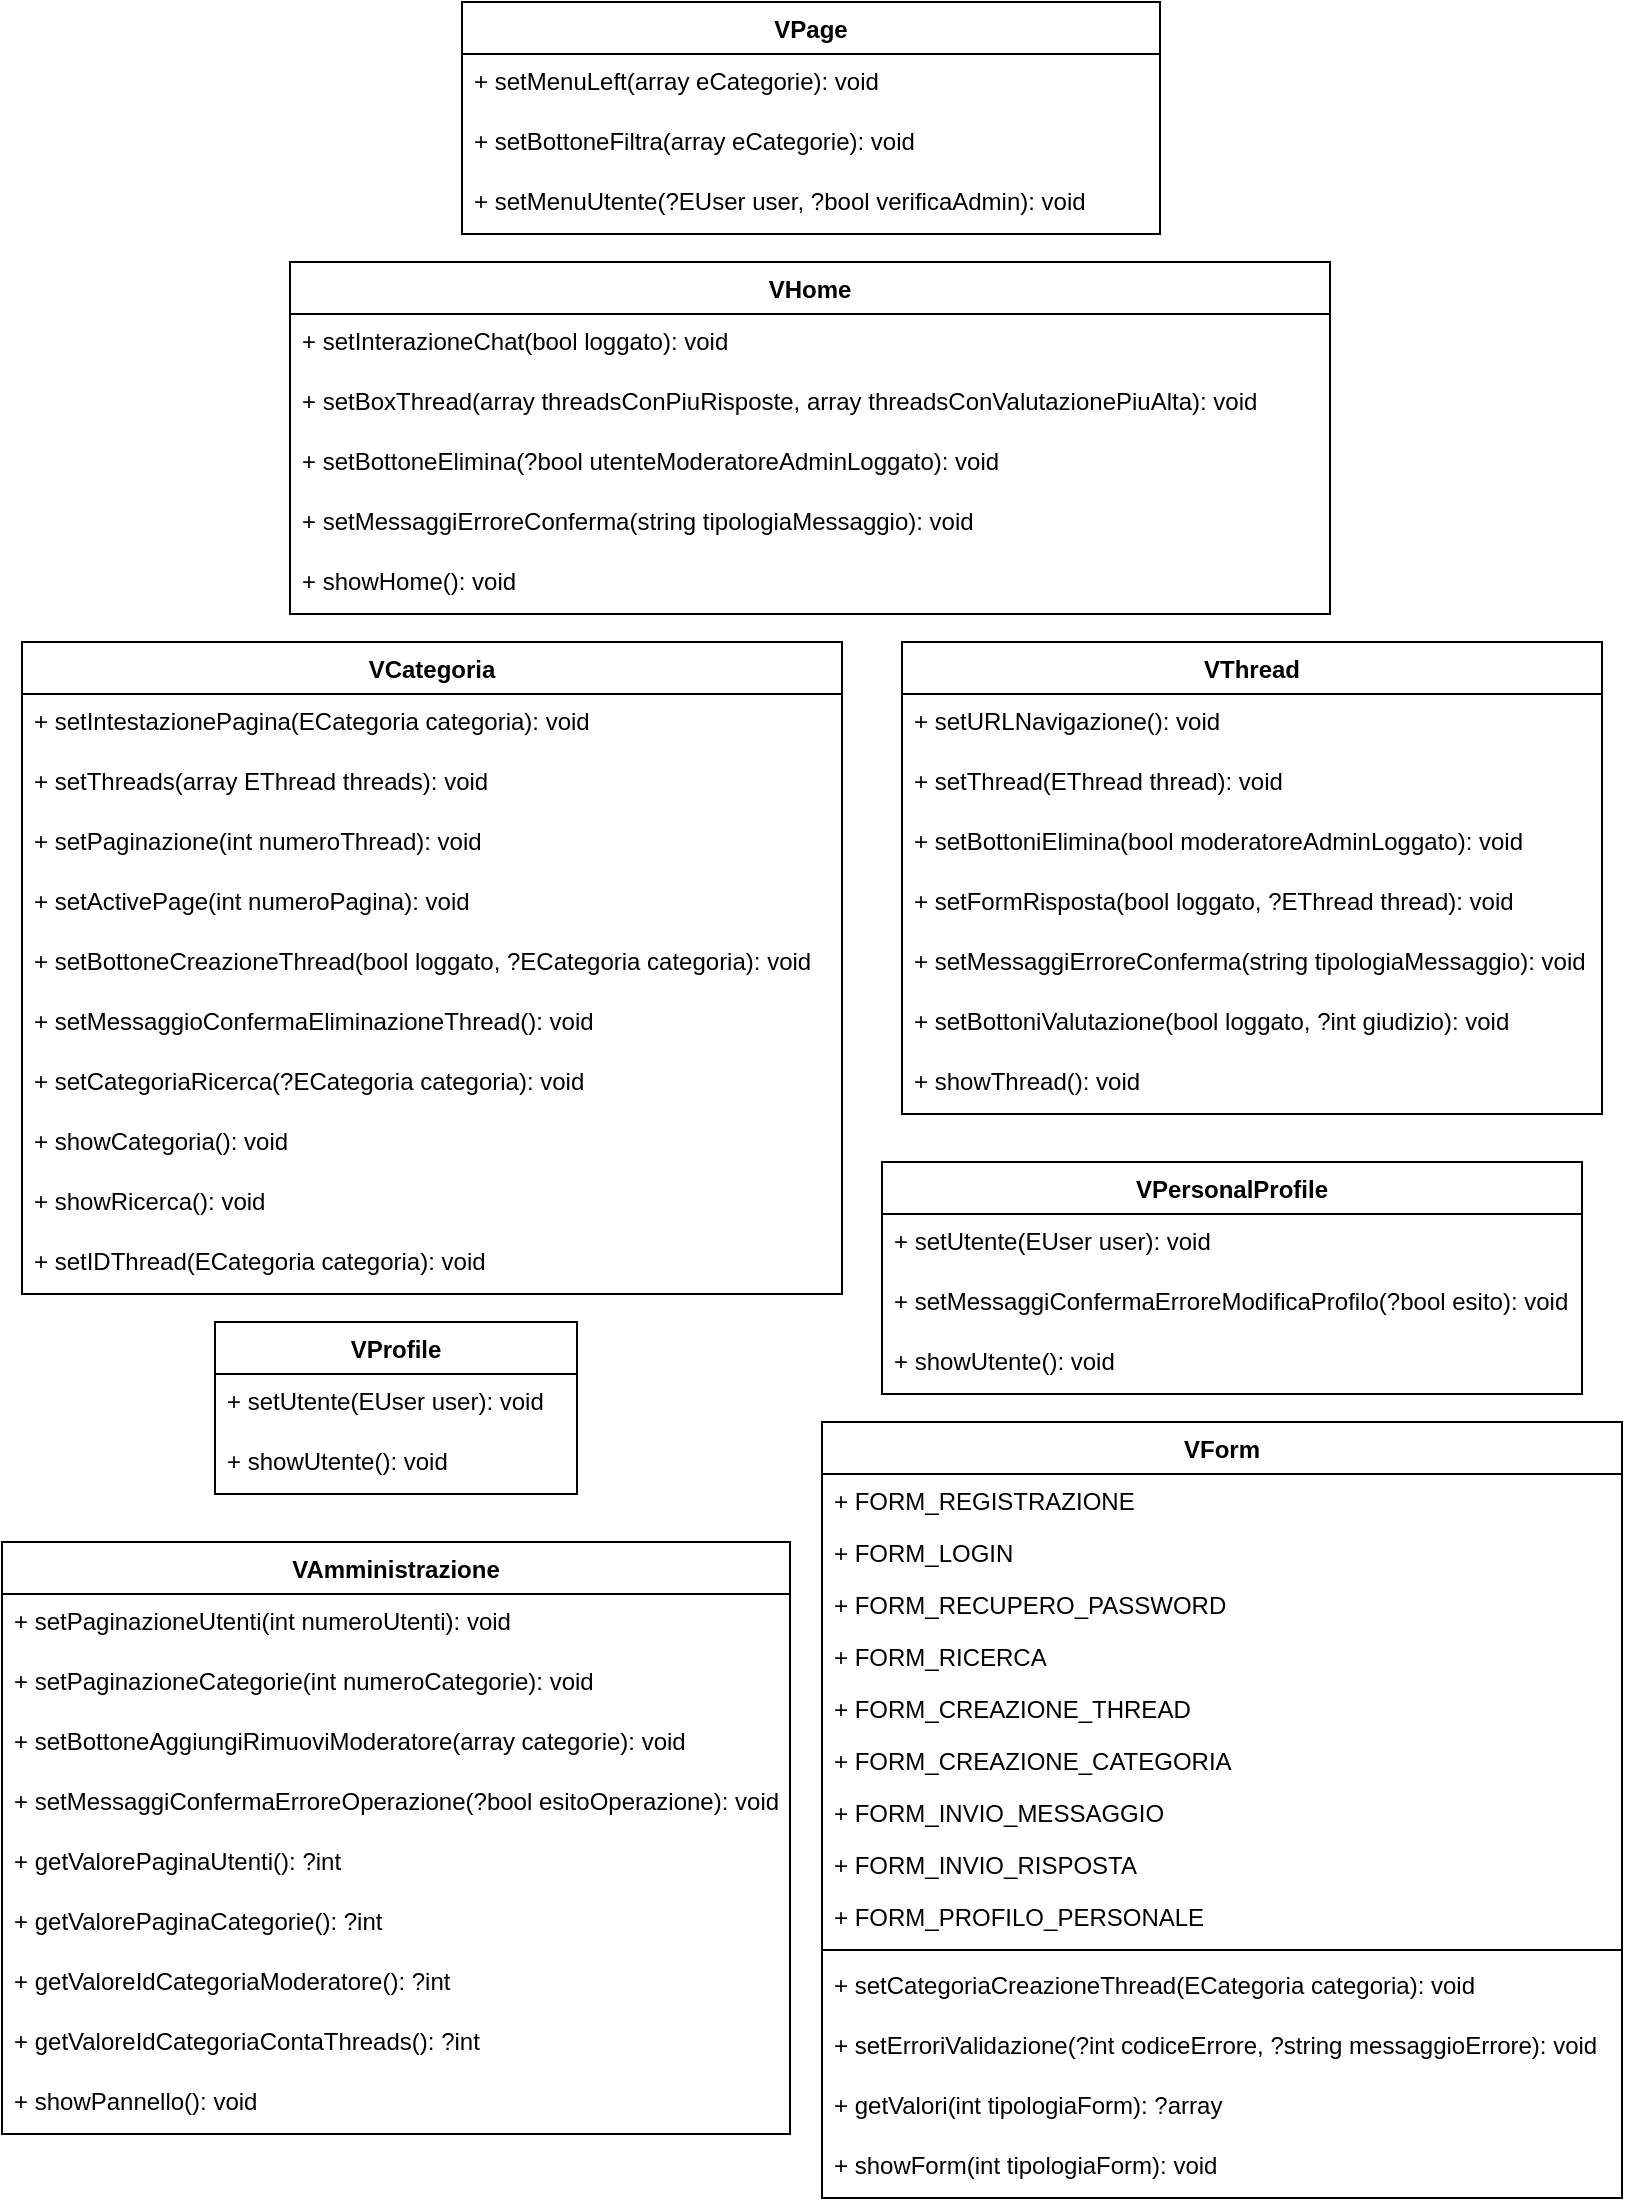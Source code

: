 <mxfile version="14.7.4" type="embed"><diagram id="vYIt0Ycd8OxYCcoKvCmr" name="Page-1"><mxGraphModel dx="379" dy="440" grid="1" gridSize="10" guides="1" tooltips="1" connect="1" arrows="1" fold="1" page="1" pageScale="1" pageWidth="827" pageHeight="1169" math="0" shadow="0"><root><mxCell id="0"/><mxCell id="1" parent="0"/><mxCell id="kpBeF7ZBURR7WQSXxTqn-1" value="VPage" style="swimlane;fontStyle=1;align=center;verticalAlign=top;childLayout=stackLayout;horizontal=1;startSize=26;horizontalStack=0;resizeParent=1;resizeParentMax=0;resizeLast=0;collapsible=1;marginBottom=0;" parent="1" vertex="1"><mxGeometry x="240" y="40" width="349" height="116" as="geometry"><mxRectangle x="410" y="80" width="130" height="26" as="alternateBounds"/></mxGeometry></mxCell><mxCell id="kpBeF7ZBURR7WQSXxTqn-5" value="+ setMenuLeft(array eCategorie): void" style="text;strokeColor=none;fillColor=none;align=left;verticalAlign=top;spacingLeft=4;spacingRight=4;overflow=hidden;rotatable=0;points=[[0,0.5],[1,0.5]];portConstraint=eastwest;" parent="kpBeF7ZBURR7WQSXxTqn-1" vertex="1"><mxGeometry y="26" width="349" height="30" as="geometry"/></mxCell><mxCell id="kpBeF7ZBURR7WQSXxTqn-9" value="+ setBottoneFiltra(array eCategorie): void" style="text;strokeColor=none;fillColor=none;align=left;verticalAlign=top;spacingLeft=4;spacingRight=4;overflow=hidden;rotatable=0;points=[[0,0.5],[1,0.5]];portConstraint=eastwest;" parent="kpBeF7ZBURR7WQSXxTqn-1" vertex="1"><mxGeometry y="56" width="349" height="30" as="geometry"/></mxCell><mxCell id="kpBeF7ZBURR7WQSXxTqn-10" value="+ setMenuUtente(?EUser user, ?bool verificaAdmin): void" style="text;strokeColor=none;fillColor=none;align=left;verticalAlign=top;spacingLeft=4;spacingRight=4;overflow=hidden;rotatable=0;points=[[0,0.5],[1,0.5]];portConstraint=eastwest;" parent="kpBeF7ZBURR7WQSXxTqn-1" vertex="1"><mxGeometry y="86" width="349" height="30" as="geometry"/></mxCell><mxCell id="kpBeF7ZBURR7WQSXxTqn-13" value="VHome" style="swimlane;fontStyle=1;align=center;verticalAlign=top;childLayout=stackLayout;horizontal=1;startSize=26;horizontalStack=0;resizeParent=1;resizeParentMax=0;resizeLast=0;collapsible=1;marginBottom=0;" parent="1" vertex="1"><mxGeometry x="154" y="170" width="520" height="176" as="geometry"><mxRectangle x="410" y="80" width="130" height="26" as="alternateBounds"/></mxGeometry></mxCell><mxCell id="kpBeF7ZBURR7WQSXxTqn-16" value="+ setInterazioneChat(bool loggato): void" style="text;strokeColor=none;fillColor=none;align=left;verticalAlign=top;spacingLeft=4;spacingRight=4;overflow=hidden;rotatable=0;points=[[0,0.5],[1,0.5]];portConstraint=eastwest;" parent="kpBeF7ZBURR7WQSXxTqn-13" vertex="1"><mxGeometry y="26" width="520" height="30" as="geometry"/></mxCell><mxCell id="kpBeF7ZBURR7WQSXxTqn-17" value="+ setBoxThread(array threadsConPiuRisposte, array threadsConValutazionePiuAlta): void" style="text;strokeColor=none;fillColor=none;align=left;verticalAlign=top;spacingLeft=4;spacingRight=4;overflow=hidden;rotatable=0;points=[[0,0.5],[1,0.5]];portConstraint=eastwest;" parent="kpBeF7ZBURR7WQSXxTqn-13" vertex="1"><mxGeometry y="56" width="520" height="30" as="geometry"/></mxCell><mxCell id="kpBeF7ZBURR7WQSXxTqn-18" value="+ setBottoneElimina(?bool utenteModeratoreAdminLoggato): void" style="text;strokeColor=none;fillColor=none;align=left;verticalAlign=top;spacingLeft=4;spacingRight=4;overflow=hidden;rotatable=0;points=[[0,0.5],[1,0.5]];portConstraint=eastwest;" parent="kpBeF7ZBURR7WQSXxTqn-13" vertex="1"><mxGeometry y="86" width="520" height="30" as="geometry"/></mxCell><mxCell id="HADFciOewPBgPoMnjp6_-1" value="+ setMessaggiErroreConferma(string tipologiaMessaggio): void" style="text;strokeColor=none;fillColor=none;align=left;verticalAlign=top;spacingLeft=4;spacingRight=4;overflow=hidden;rotatable=0;points=[[0,0.5],[1,0.5]];portConstraint=eastwest;" parent="kpBeF7ZBURR7WQSXxTqn-13" vertex="1"><mxGeometry y="116" width="520" height="30" as="geometry"/></mxCell><mxCell id="kpBeF7ZBURR7WQSXxTqn-20" value="+ showHome(): void" style="text;strokeColor=none;fillColor=none;align=left;verticalAlign=top;spacingLeft=4;spacingRight=4;overflow=hidden;rotatable=0;points=[[0,0.5],[1,0.5]];portConstraint=eastwest;" parent="kpBeF7ZBURR7WQSXxTqn-13" vertex="1"><mxGeometry y="146" width="520" height="30" as="geometry"/></mxCell><mxCell id="kpBeF7ZBURR7WQSXxTqn-21" value="VCategoria" style="swimlane;fontStyle=1;align=center;verticalAlign=top;childLayout=stackLayout;horizontal=1;startSize=26;horizontalStack=0;resizeParent=1;resizeParentMax=0;resizeLast=0;collapsible=1;marginBottom=0;" parent="1" vertex="1"><mxGeometry x="20" y="360" width="410" height="326" as="geometry"><mxRectangle x="410" y="80" width="130" height="26" as="alternateBounds"/></mxGeometry></mxCell><mxCell id="kpBeF7ZBURR7WQSXxTqn-22" value="+ setIntestazionePagina(ECategoria categoria): void" style="text;strokeColor=none;fillColor=none;align=left;verticalAlign=top;spacingLeft=4;spacingRight=4;overflow=hidden;rotatable=0;points=[[0,0.5],[1,0.5]];portConstraint=eastwest;" parent="kpBeF7ZBURR7WQSXxTqn-21" vertex="1"><mxGeometry y="26" width="410" height="30" as="geometry"/></mxCell><mxCell id="kpBeF7ZBURR7WQSXxTqn-25" value="+ setThreads(array EThread threads): void" style="text;strokeColor=none;fillColor=none;align=left;verticalAlign=top;spacingLeft=4;spacingRight=4;overflow=hidden;rotatable=0;points=[[0,0.5],[1,0.5]];portConstraint=eastwest;" parent="kpBeF7ZBURR7WQSXxTqn-21" vertex="1"><mxGeometry y="56" width="410" height="30" as="geometry"/></mxCell><mxCell id="5" value="+ setPaginazione(int numeroThread): void" style="text;strokeColor=none;fillColor=none;align=left;verticalAlign=top;spacingLeft=4;spacingRight=4;overflow=hidden;rotatable=0;points=[[0,0.5],[1,0.5]];portConstraint=eastwest;" vertex="1" parent="kpBeF7ZBURR7WQSXxTqn-21"><mxGeometry y="86" width="410" height="30" as="geometry"/></mxCell><mxCell id="kpBeF7ZBURR7WQSXxTqn-26" value="+ setActivePage(int numeroPagina): void" style="text;strokeColor=none;fillColor=none;align=left;verticalAlign=top;spacingLeft=4;spacingRight=4;overflow=hidden;rotatable=0;points=[[0,0.5],[1,0.5]];portConstraint=eastwest;" parent="kpBeF7ZBURR7WQSXxTqn-21" vertex="1"><mxGeometry y="116" width="410" height="30" as="geometry"/></mxCell><mxCell id="kpBeF7ZBURR7WQSXxTqn-28" value="+ setBottoneCreazioneThread(bool loggato, ?ECategoria categoria): void" style="text;strokeColor=none;fillColor=none;align=left;verticalAlign=top;spacingLeft=4;spacingRight=4;overflow=hidden;rotatable=0;points=[[0,0.5],[1,0.5]];portConstraint=eastwest;" parent="kpBeF7ZBURR7WQSXxTqn-21" vertex="1"><mxGeometry y="146" width="410" height="30" as="geometry"/></mxCell><mxCell id="kpBeF7ZBURR7WQSXxTqn-35" value="+ setMessaggioConfermaEliminazioneThread(): void" style="text;strokeColor=none;fillColor=none;align=left;verticalAlign=top;spacingLeft=4;spacingRight=4;overflow=hidden;rotatable=0;points=[[0,0.5],[1,0.5]];portConstraint=eastwest;" parent="kpBeF7ZBURR7WQSXxTqn-21" vertex="1"><mxGeometry y="176" width="410" height="30" as="geometry"/></mxCell><mxCell id="kpBeF7ZBURR7WQSXxTqn-67" value="+ setCategoriaRicerca(?ECategoria categoria): void" style="text;strokeColor=none;fillColor=none;align=left;verticalAlign=top;spacingLeft=4;spacingRight=4;overflow=hidden;rotatable=0;points=[[0,0.5],[1,0.5]];portConstraint=eastwest;" parent="kpBeF7ZBURR7WQSXxTqn-21" vertex="1"><mxGeometry y="206" width="410" height="30" as="geometry"/></mxCell><mxCell id="kpBeF7ZBURR7WQSXxTqn-27" value="+ showCategoria(): void" style="text;strokeColor=none;fillColor=none;align=left;verticalAlign=top;spacingLeft=4;spacingRight=4;overflow=hidden;rotatable=0;points=[[0,0.5],[1,0.5]];portConstraint=eastwest;" parent="kpBeF7ZBURR7WQSXxTqn-21" vertex="1"><mxGeometry y="236" width="410" height="30" as="geometry"/></mxCell><mxCell id="4" value="+ showRicerca(): void" style="text;strokeColor=none;fillColor=none;align=left;verticalAlign=top;spacingLeft=4;spacingRight=4;overflow=hidden;rotatable=0;points=[[0,0.5],[1,0.5]];portConstraint=eastwest;" vertex="1" parent="kpBeF7ZBURR7WQSXxTqn-21"><mxGeometry y="266" width="410" height="30" as="geometry"/></mxCell><mxCell id="87zqAaviE5XPVooWLCbC-1" value="+ setIDThread(ECategoria categoria): void" style="text;strokeColor=none;fillColor=none;align=left;verticalAlign=top;spacingLeft=4;spacingRight=4;overflow=hidden;rotatable=0;points=[[0,0.5],[1,0.5]];portConstraint=eastwest;" parent="kpBeF7ZBURR7WQSXxTqn-21" vertex="1"><mxGeometry y="296" width="410" height="30" as="geometry"/></mxCell><mxCell id="kpBeF7ZBURR7WQSXxTqn-29" value="VThread" style="swimlane;fontStyle=1;align=center;verticalAlign=top;childLayout=stackLayout;horizontal=1;startSize=26;horizontalStack=0;resizeParent=1;resizeParentMax=0;resizeLast=0;collapsible=1;marginBottom=0;" parent="1" vertex="1"><mxGeometry x="460" y="360" width="350" height="236" as="geometry"><mxRectangle x="410" y="80" width="130" height="26" as="alternateBounds"/></mxGeometry></mxCell><mxCell id="kpBeF7ZBURR7WQSXxTqn-30" value="+ setURLNavigazione(): void" style="text;strokeColor=none;fillColor=none;align=left;verticalAlign=top;spacingLeft=4;spacingRight=4;overflow=hidden;rotatable=0;points=[[0,0.5],[1,0.5]];portConstraint=eastwest;" parent="kpBeF7ZBURR7WQSXxTqn-29" vertex="1"><mxGeometry y="26" width="350" height="30" as="geometry"/></mxCell><mxCell id="kpBeF7ZBURR7WQSXxTqn-36" value="+ setThread(EThread thread): void" style="text;strokeColor=none;fillColor=none;align=left;verticalAlign=top;spacingLeft=4;spacingRight=4;overflow=hidden;rotatable=0;points=[[0,0.5],[1,0.5]];portConstraint=eastwest;" parent="kpBeF7ZBURR7WQSXxTqn-29" vertex="1"><mxGeometry y="56" width="350" height="30" as="geometry"/></mxCell><mxCell id="kpBeF7ZBURR7WQSXxTqn-37" value="+ setBottoniElimina(bool moderatoreAdminLoggato): void" style="text;strokeColor=none;fillColor=none;align=left;verticalAlign=top;spacingLeft=4;spacingRight=4;overflow=hidden;rotatable=0;points=[[0,0.5],[1,0.5]];portConstraint=eastwest;" parent="kpBeF7ZBURR7WQSXxTqn-29" vertex="1"><mxGeometry y="86" width="350" height="30" as="geometry"/></mxCell><mxCell id="kpBeF7ZBURR7WQSXxTqn-38" value="+ setFormRisposta(bool loggato, ?EThread thread): void" style="text;strokeColor=none;fillColor=none;align=left;verticalAlign=top;spacingLeft=4;spacingRight=4;overflow=hidden;rotatable=0;points=[[0,0.5],[1,0.5]];portConstraint=eastwest;" parent="kpBeF7ZBURR7WQSXxTqn-29" vertex="1"><mxGeometry y="116" width="350" height="30" as="geometry"/></mxCell><mxCell id="kpBeF7ZBURR7WQSXxTqn-39" value="+ setMessaggiErroreConferma(string tipologiaMessaggio): void" style="text;strokeColor=none;fillColor=none;align=left;verticalAlign=top;spacingLeft=4;spacingRight=4;overflow=hidden;rotatable=0;points=[[0,0.5],[1,0.5]];portConstraint=eastwest;" parent="kpBeF7ZBURR7WQSXxTqn-29" vertex="1"><mxGeometry y="146" width="350" height="30" as="geometry"/></mxCell><mxCell id="kpBeF7ZBURR7WQSXxTqn-41" value="+ setBottoniValutazione(bool loggato, ?int giudizio): void" style="text;strokeColor=none;fillColor=none;align=left;verticalAlign=top;spacingLeft=4;spacingRight=4;overflow=hidden;rotatable=0;points=[[0,0.5],[1,0.5]];portConstraint=eastwest;" parent="kpBeF7ZBURR7WQSXxTqn-29" vertex="1"><mxGeometry y="176" width="350" height="30" as="geometry"/></mxCell><mxCell id="kpBeF7ZBURR7WQSXxTqn-40" value="+ showThread(): void" style="text;strokeColor=none;fillColor=none;align=left;verticalAlign=top;spacingLeft=4;spacingRight=4;overflow=hidden;rotatable=0;points=[[0,0.5],[1,0.5]];portConstraint=eastwest;" parent="kpBeF7ZBURR7WQSXxTqn-29" vertex="1"><mxGeometry y="206" width="350" height="30" as="geometry"/></mxCell><mxCell id="kpBeF7ZBURR7WQSXxTqn-51" value="VAmministrazione" style="swimlane;fontStyle=1;align=center;verticalAlign=top;childLayout=stackLayout;horizontal=1;startSize=26;horizontalStack=0;resizeParent=1;resizeParentMax=0;resizeLast=0;collapsible=1;marginBottom=0;" parent="1" vertex="1"><mxGeometry x="10" y="810" width="394" height="296" as="geometry"><mxRectangle x="410" y="80" width="130" height="26" as="alternateBounds"/></mxGeometry></mxCell><mxCell id="kpBeF7ZBURR7WQSXxTqn-52" value="+ setPaginazioneUtenti(int numeroUtenti): void" style="text;strokeColor=none;fillColor=none;align=left;verticalAlign=top;spacingLeft=4;spacingRight=4;overflow=hidden;rotatable=0;points=[[0,0.5],[1,0.5]];portConstraint=eastwest;" parent="kpBeF7ZBURR7WQSXxTqn-51" vertex="1"><mxGeometry y="26" width="394" height="30" as="geometry"/></mxCell><mxCell id="kpBeF7ZBURR7WQSXxTqn-59" value="+ setPaginazioneCategorie(int numeroCategorie): void" style="text;strokeColor=none;fillColor=none;align=left;verticalAlign=top;spacingLeft=4;spacingRight=4;overflow=hidden;rotatable=0;points=[[0,0.5],[1,0.5]];portConstraint=eastwest;" parent="kpBeF7ZBURR7WQSXxTqn-51" vertex="1"><mxGeometry y="56" width="394" height="30" as="geometry"/></mxCell><mxCell id="kpBeF7ZBURR7WQSXxTqn-60" value="+ setBottoneAggiungiRimuoviModeratore(array categorie): void" style="text;strokeColor=none;fillColor=none;align=left;verticalAlign=top;spacingLeft=4;spacingRight=4;overflow=hidden;rotatable=0;points=[[0,0.5],[1,0.5]];portConstraint=eastwest;" parent="kpBeF7ZBURR7WQSXxTqn-51" vertex="1"><mxGeometry y="86" width="394" height="30" as="geometry"/></mxCell><mxCell id="kpBeF7ZBURR7WQSXxTqn-61" value="+ setMessaggiConfermaErroreOperazione(?bool esitoOperazione): void" style="text;strokeColor=none;fillColor=none;align=left;verticalAlign=top;spacingLeft=4;spacingRight=4;overflow=hidden;rotatable=0;points=[[0,0.5],[1,0.5]];portConstraint=eastwest;" parent="kpBeF7ZBURR7WQSXxTqn-51" vertex="1"><mxGeometry y="116" width="394" height="30" as="geometry"/></mxCell><mxCell id="xCQlvihHJO_JHPv_d6p--1" value="+ getValorePaginaUtenti(): ?int" style="text;strokeColor=none;fillColor=none;align=left;verticalAlign=top;spacingLeft=4;spacingRight=4;overflow=hidden;rotatable=0;points=[[0,0.5],[1,0.5]];portConstraint=eastwest;" parent="kpBeF7ZBURR7WQSXxTqn-51" vertex="1"><mxGeometry y="146" width="394" height="30" as="geometry"/></mxCell><mxCell id="xCQlvihHJO_JHPv_d6p--2" value="+ getValorePaginaCategorie(): ?int" style="text;strokeColor=none;fillColor=none;align=left;verticalAlign=top;spacingLeft=4;spacingRight=4;overflow=hidden;rotatable=0;points=[[0,0.5],[1,0.5]];portConstraint=eastwest;" parent="kpBeF7ZBURR7WQSXxTqn-51" vertex="1"><mxGeometry y="176" width="394" height="30" as="geometry"/></mxCell><mxCell id="xCQlvihHJO_JHPv_d6p--3" value="+ getValoreIdCategoriaModeratore(): ?int" style="text;strokeColor=none;fillColor=none;align=left;verticalAlign=top;spacingLeft=4;spacingRight=4;overflow=hidden;rotatable=0;points=[[0,0.5],[1,0.5]];portConstraint=eastwest;" parent="kpBeF7ZBURR7WQSXxTqn-51" vertex="1"><mxGeometry y="206" width="394" height="30" as="geometry"/></mxCell><mxCell id="xCQlvihHJO_JHPv_d6p--4" value="+ getValoreIdCategoriaContaThreads(): ?int" style="text;strokeColor=none;fillColor=none;align=left;verticalAlign=top;spacingLeft=4;spacingRight=4;overflow=hidden;rotatable=0;points=[[0,0.5],[1,0.5]];portConstraint=eastwest;" parent="kpBeF7ZBURR7WQSXxTqn-51" vertex="1"><mxGeometry y="236" width="394" height="30" as="geometry"/></mxCell><mxCell id="kpBeF7ZBURR7WQSXxTqn-62" value="+ showPannello(): void" style="text;strokeColor=none;fillColor=none;align=left;verticalAlign=top;spacingLeft=4;spacingRight=4;overflow=hidden;rotatable=0;points=[[0,0.5],[1,0.5]];portConstraint=eastwest;" parent="kpBeF7ZBURR7WQSXxTqn-51" vertex="1"><mxGeometry y="266" width="394" height="30" as="geometry"/></mxCell><mxCell id="kpBeF7ZBURR7WQSXxTqn-56" value="VPersonalProfile" style="swimlane;fontStyle=1;align=center;verticalAlign=top;childLayout=stackLayout;horizontal=1;startSize=26;horizontalStack=0;resizeParent=1;resizeParentMax=0;resizeLast=0;collapsible=1;marginBottom=0;" parent="1" vertex="1"><mxGeometry x="450" y="620" width="350" height="116" as="geometry"><mxRectangle x="410" y="80" width="130" height="26" as="alternateBounds"/></mxGeometry></mxCell><mxCell id="kpBeF7ZBURR7WQSXxTqn-57" value="+ setUtente(EUser user): void" style="text;strokeColor=none;fillColor=none;align=left;verticalAlign=top;spacingLeft=4;spacingRight=4;overflow=hidden;rotatable=0;points=[[0,0.5],[1,0.5]];portConstraint=eastwest;" parent="kpBeF7ZBURR7WQSXxTqn-56" vertex="1"><mxGeometry y="26" width="350" height="30" as="geometry"/></mxCell><mxCell id="xCQlvihHJO_JHPv_d6p--7" value="+ setMessaggiConfermaErroreModificaProfilo(?bool esito): void" style="text;strokeColor=none;fillColor=none;align=left;verticalAlign=top;spacingLeft=4;spacingRight=4;overflow=hidden;rotatable=0;points=[[0,0.5],[1,0.5]];portConstraint=eastwest;" parent="kpBeF7ZBURR7WQSXxTqn-56" vertex="1"><mxGeometry y="56" width="350" height="30" as="geometry"/></mxCell><mxCell id="kpBeF7ZBURR7WQSXxTqn-58" value="+ showUtente(): void" style="text;strokeColor=none;fillColor=none;align=left;verticalAlign=top;spacingLeft=4;spacingRight=4;overflow=hidden;rotatable=0;points=[[0,0.5],[1,0.5]];portConstraint=eastwest;" parent="kpBeF7ZBURR7WQSXxTqn-56" vertex="1"><mxGeometry y="86" width="350" height="30" as="geometry"/></mxCell><mxCell id="kpBeF7ZBURR7WQSXxTqn-63" value="VProfile" style="swimlane;fontStyle=1;align=center;verticalAlign=top;childLayout=stackLayout;horizontal=1;startSize=26;horizontalStack=0;resizeParent=1;resizeParentMax=0;resizeLast=0;collapsible=1;marginBottom=0;" parent="1" vertex="1"><mxGeometry x="116.5" y="700" width="181" height="86" as="geometry"><mxRectangle x="410" y="80" width="130" height="26" as="alternateBounds"/></mxGeometry></mxCell><mxCell id="kpBeF7ZBURR7WQSXxTqn-64" value="+ setUtente(EUser user): void" style="text;strokeColor=none;fillColor=none;align=left;verticalAlign=top;spacingLeft=4;spacingRight=4;overflow=hidden;rotatable=0;points=[[0,0.5],[1,0.5]];portConstraint=eastwest;" parent="kpBeF7ZBURR7WQSXxTqn-63" vertex="1"><mxGeometry y="26" width="181" height="30" as="geometry"/></mxCell><mxCell id="kpBeF7ZBURR7WQSXxTqn-65" value="+ showUtente(): void" style="text;strokeColor=none;fillColor=none;align=left;verticalAlign=top;spacingLeft=4;spacingRight=4;overflow=hidden;rotatable=0;points=[[0,0.5],[1,0.5]];portConstraint=eastwest;" parent="kpBeF7ZBURR7WQSXxTqn-63" vertex="1"><mxGeometry y="56" width="181" height="30" as="geometry"/></mxCell><mxCell id="uy9Vc4gvhjxHCPs9r5HC-1" value="VForm" style="swimlane;fontStyle=1;align=center;verticalAlign=top;childLayout=stackLayout;horizontal=1;startSize=26;horizontalStack=0;resizeParent=1;resizeParentMax=0;resizeLast=0;collapsible=1;marginBottom=0;" parent="1" vertex="1"><mxGeometry x="420" y="750" width="400" height="388" as="geometry"/></mxCell><mxCell id="uy9Vc4gvhjxHCPs9r5HC-2" value="+ FORM_REGISTRAZIONE" style="text;strokeColor=none;fillColor=none;align=left;verticalAlign=top;spacingLeft=4;spacingRight=4;overflow=hidden;rotatable=0;points=[[0,0.5],[1,0.5]];portConstraint=eastwest;" parent="uy9Vc4gvhjxHCPs9r5HC-1" vertex="1"><mxGeometry y="26" width="400" height="26" as="geometry"/></mxCell><mxCell id="uy9Vc4gvhjxHCPs9r5HC-5" value="+ FORM_LOGIN" style="text;strokeColor=none;fillColor=none;align=left;verticalAlign=top;spacingLeft=4;spacingRight=4;overflow=hidden;rotatable=0;points=[[0,0.5],[1,0.5]];portConstraint=eastwest;" parent="uy9Vc4gvhjxHCPs9r5HC-1" vertex="1"><mxGeometry y="52" width="400" height="26" as="geometry"/></mxCell><mxCell id="uy9Vc4gvhjxHCPs9r5HC-6" value="+ FORM_RECUPERO_PASSWORD" style="text;strokeColor=none;fillColor=none;align=left;verticalAlign=top;spacingLeft=4;spacingRight=4;overflow=hidden;rotatable=0;points=[[0,0.5],[1,0.5]];portConstraint=eastwest;" parent="uy9Vc4gvhjxHCPs9r5HC-1" vertex="1"><mxGeometry y="78" width="400" height="26" as="geometry"/></mxCell><mxCell id="uy9Vc4gvhjxHCPs9r5HC-11" value="+ FORM_RICERCA" style="text;strokeColor=none;fillColor=none;align=left;verticalAlign=top;spacingLeft=4;spacingRight=4;overflow=hidden;rotatable=0;points=[[0,0.5],[1,0.5]];portConstraint=eastwest;" parent="uy9Vc4gvhjxHCPs9r5HC-1" vertex="1"><mxGeometry y="104" width="400" height="26" as="geometry"/></mxCell><mxCell id="uy9Vc4gvhjxHCPs9r5HC-9" value="+ FORM_CREAZIONE_THREAD" style="text;strokeColor=none;fillColor=none;align=left;verticalAlign=top;spacingLeft=4;spacingRight=4;overflow=hidden;rotatable=0;points=[[0,0.5],[1,0.5]];portConstraint=eastwest;" parent="uy9Vc4gvhjxHCPs9r5HC-1" vertex="1"><mxGeometry y="130" width="400" height="26" as="geometry"/></mxCell><mxCell id="uy9Vc4gvhjxHCPs9r5HC-10" value="+ FORM_CREAZIONE_CATEGORIA" style="text;strokeColor=none;fillColor=none;align=left;verticalAlign=top;spacingLeft=4;spacingRight=4;overflow=hidden;rotatable=0;points=[[0,0.5],[1,0.5]];portConstraint=eastwest;" parent="uy9Vc4gvhjxHCPs9r5HC-1" vertex="1"><mxGeometry y="156" width="400" height="26" as="geometry"/></mxCell><mxCell id="uy9Vc4gvhjxHCPs9r5HC-7" value="+ FORM_INVIO_MESSAGGIO" style="text;strokeColor=none;fillColor=none;align=left;verticalAlign=top;spacingLeft=4;spacingRight=4;overflow=hidden;rotatable=0;points=[[0,0.5],[1,0.5]];portConstraint=eastwest;" parent="uy9Vc4gvhjxHCPs9r5HC-1" vertex="1"><mxGeometry y="182" width="400" height="26" as="geometry"/></mxCell><mxCell id="uy9Vc4gvhjxHCPs9r5HC-8" value="+ FORM_INVIO_RISPOSTA" style="text;strokeColor=none;fillColor=none;align=left;verticalAlign=top;spacingLeft=4;spacingRight=4;overflow=hidden;rotatable=0;points=[[0,0.5],[1,0.5]];portConstraint=eastwest;" parent="uy9Vc4gvhjxHCPs9r5HC-1" vertex="1"><mxGeometry y="208" width="400" height="26" as="geometry"/></mxCell><mxCell id="xCQlvihHJO_JHPv_d6p--6" value="+ FORM_PROFILO_PERSONALE" style="text;strokeColor=none;fillColor=none;align=left;verticalAlign=top;spacingLeft=4;spacingRight=4;overflow=hidden;rotatable=0;points=[[0,0.5],[1,0.5]];portConstraint=eastwest;" parent="uy9Vc4gvhjxHCPs9r5HC-1" vertex="1"><mxGeometry y="234" width="400" height="26" as="geometry"/></mxCell><mxCell id="uy9Vc4gvhjxHCPs9r5HC-3" value="" style="line;strokeWidth=1;fillColor=none;align=left;verticalAlign=middle;spacingTop=-1;spacingLeft=3;spacingRight=3;rotatable=0;labelPosition=right;points=[];portConstraint=eastwest;" parent="uy9Vc4gvhjxHCPs9r5HC-1" vertex="1"><mxGeometry y="260" width="400" height="8" as="geometry"/></mxCell><mxCell id="kpBeF7ZBURR7WQSXxTqn-66" value="+ setCategoriaCreazioneThread(ECategoria categoria): void" style="text;strokeColor=none;fillColor=none;align=left;verticalAlign=top;spacingLeft=4;spacingRight=4;overflow=hidden;rotatable=0;points=[[0,0.5],[1,0.5]];portConstraint=eastwest;" parent="uy9Vc4gvhjxHCPs9r5HC-1" vertex="1"><mxGeometry y="268" width="400" height="30" as="geometry"/></mxCell><mxCell id="kpBeF7ZBURR7WQSXxTqn-43" value="+ setErroriValidazione(?int codiceErrore, ?string messaggioErrore): void" style="text;strokeColor=none;fillColor=none;align=left;verticalAlign=top;spacingLeft=4;spacingRight=4;overflow=hidden;rotatable=0;points=[[0,0.5],[1,0.5]];portConstraint=eastwest;" parent="uy9Vc4gvhjxHCPs9r5HC-1" vertex="1"><mxGeometry y="298" width="400" height="30" as="geometry"/></mxCell><mxCell id="uy9Vc4gvhjxHCPs9r5HC-12" value="+ getValori(int tipologiaForm): ?array" style="text;strokeColor=none;fillColor=none;align=left;verticalAlign=top;spacingLeft=4;spacingRight=4;overflow=hidden;rotatable=0;points=[[0,0.5],[1,0.5]];portConstraint=eastwest;" parent="uy9Vc4gvhjxHCPs9r5HC-1" vertex="1"><mxGeometry y="328" width="400" height="30" as="geometry"/></mxCell><mxCell id="kpBeF7ZBURR7WQSXxTqn-50" value="+ showForm(int tipologiaForm): void" style="text;strokeColor=none;fillColor=none;align=left;verticalAlign=top;spacingLeft=4;spacingRight=4;overflow=hidden;rotatable=0;points=[[0,0.5],[1,0.5]];portConstraint=eastwest;" parent="uy9Vc4gvhjxHCPs9r5HC-1" vertex="1"><mxGeometry y="358" width="400" height="30" as="geometry"/></mxCell></root></mxGraphModel></diagram></mxfile>